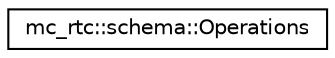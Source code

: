 digraph "Graphical Class Hierarchy"
{
 // INTERACTIVE_SVG=YES
 // LATEX_PDF_SIZE
  edge [fontname="Helvetica",fontsize="10",labelfontname="Helvetica",labelfontsize="10"];
  node [fontname="Helvetica",fontsize="10",shape=record];
  rankdir="LR";
  Node0 [label="mc_rtc::schema::Operations",height=0.2,width=0.4,color="black", fillcolor="white", style="filled",URL="$structmc__rtc_1_1schema_1_1Operations.html",tooltip=" "];
}
